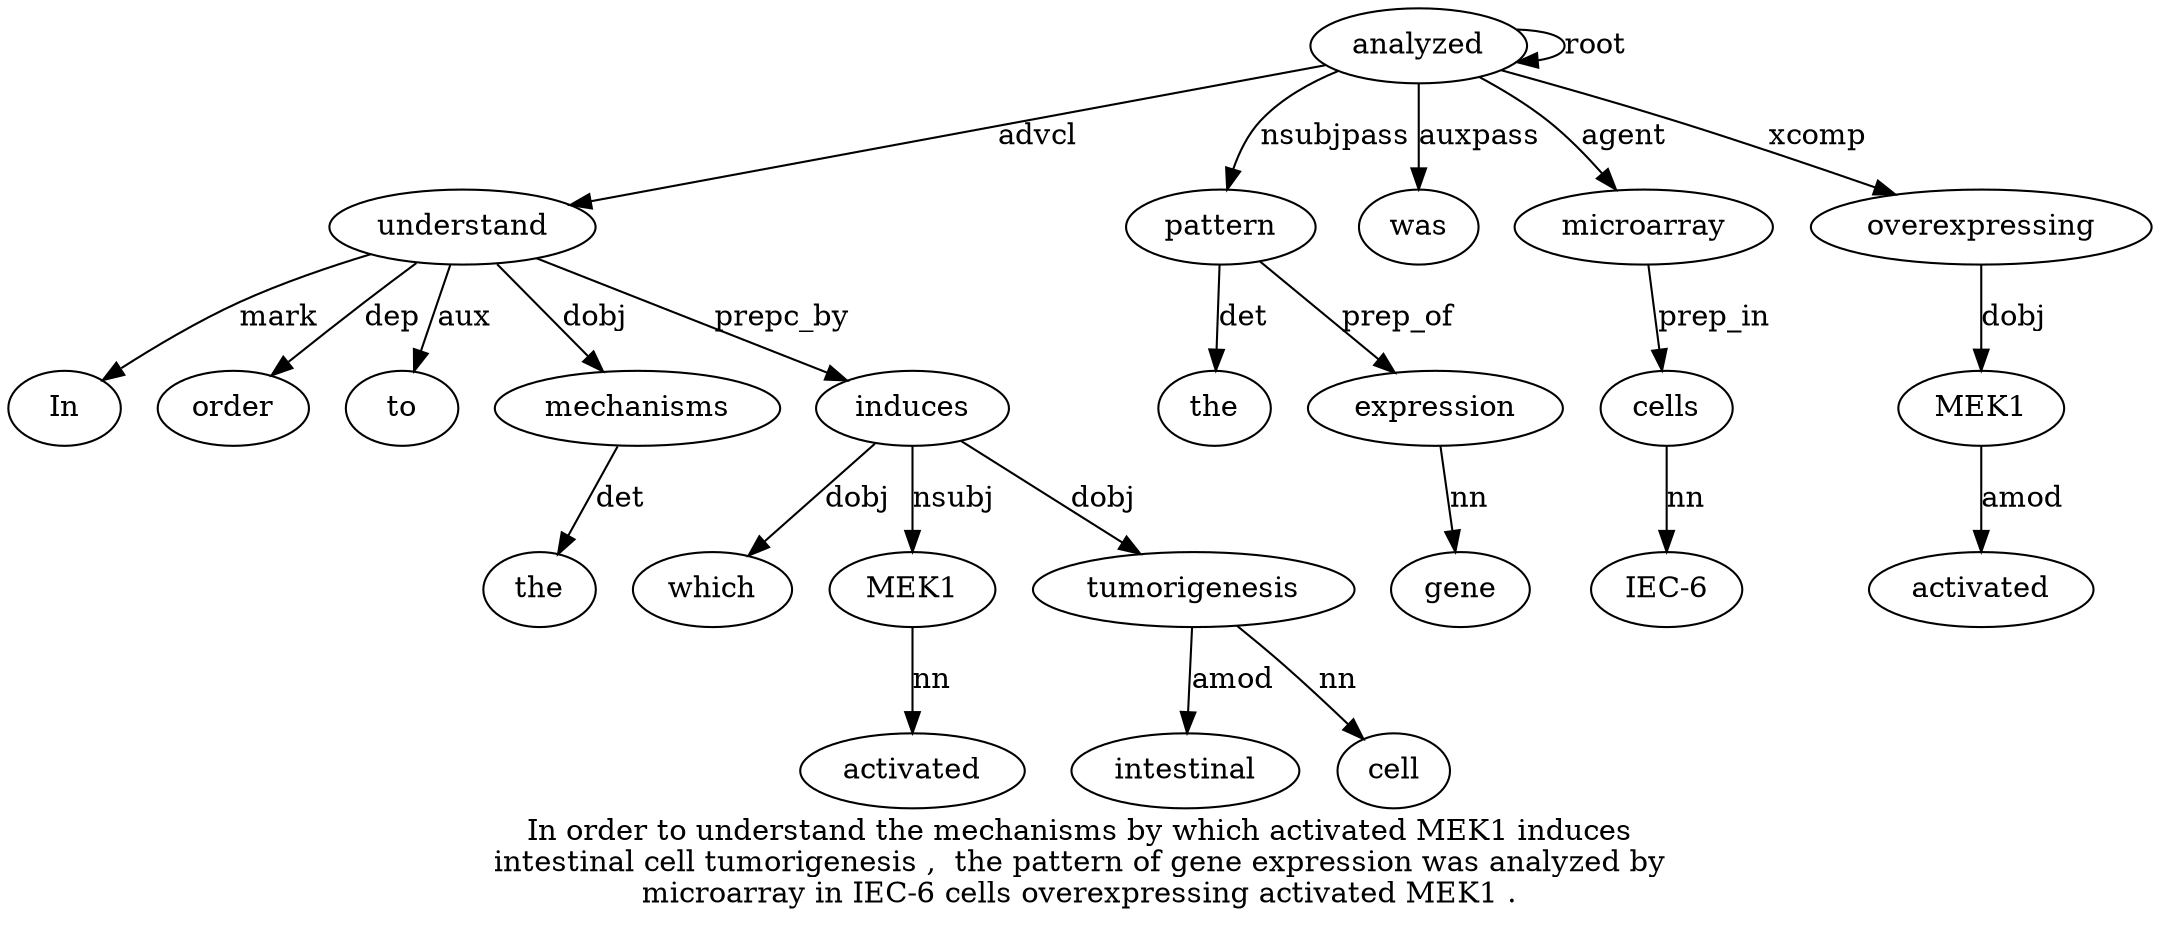 digraph "In order to understand the mechanisms by which activated MEK1 induces intestinal cell tumorigenesis ,  the pattern of gene expression was analyzed by microarray in IEC-6 cells overexpressing activated MEK1 ." {
label="In order to understand the mechanisms by which activated MEK1 induces
intestinal cell tumorigenesis ,  the pattern of gene expression was analyzed by
microarray in IEC-6 cells overexpressing activated MEK1 .";
understand4 [style=filled, fillcolor=white, label=understand];
In1 [style=filled, fillcolor=white, label=In];
understand4 -> In1  [label=mark];
order2 [style=filled, fillcolor=white, label=order];
understand4 -> order2  [label=dep];
to3 [style=filled, fillcolor=white, label=to];
understand4 -> to3  [label=aux];
analyzed22 [style=filled, fillcolor=white, label=analyzed];
analyzed22 -> understand4  [label=advcl];
mechanisms6 [style=filled, fillcolor=white, label=mechanisms];
the5 [style=filled, fillcolor=white, label=the];
mechanisms6 -> the5  [label=det];
understand4 -> mechanisms6  [label=dobj];
induces11 [style=filled, fillcolor=white, label=induces];
which8 [style=filled, fillcolor=white, label=which];
induces11 -> which8  [label=dobj];
MEK110 [style=filled, fillcolor=white, label=MEK1];
activated9 [style=filled, fillcolor=white, label=activated];
MEK110 -> activated9  [label=nn];
induces11 -> MEK110  [label=nsubj];
understand4 -> induces11  [label=prepc_by];
tumorigenesis14 [style=filled, fillcolor=white, label=tumorigenesis];
intestinal12 [style=filled, fillcolor=white, label=intestinal];
tumorigenesis14 -> intestinal12  [label=amod];
cell13 [style=filled, fillcolor=white, label=cell];
tumorigenesis14 -> cell13  [label=nn];
induces11 -> tumorigenesis14  [label=dobj];
pattern17 [style=filled, fillcolor=white, label=pattern];
the16 [style=filled, fillcolor=white, label=the];
pattern17 -> the16  [label=det];
analyzed22 -> pattern17  [label=nsubjpass];
expression20 [style=filled, fillcolor=white, label=expression];
gene19 [style=filled, fillcolor=white, label=gene];
expression20 -> gene19  [label=nn];
pattern17 -> expression20  [label=prep_of];
was21 [style=filled, fillcolor=white, label=was];
analyzed22 -> was21  [label=auxpass];
analyzed22 -> analyzed22  [label=root];
microarray24 [style=filled, fillcolor=white, label=microarray];
analyzed22 -> microarray24  [label=agent];
cells27 [style=filled, fillcolor=white, label=cells];
"IEC-62" [style=filled, fillcolor=white, label="IEC-6"];
cells27 -> "IEC-62"  [label=nn];
microarray24 -> cells27  [label=prep_in];
overexpressing28 [style=filled, fillcolor=white, label=overexpressing];
analyzed22 -> overexpressing28  [label=xcomp];
MEK130 [style=filled, fillcolor=white, label=MEK1];
activated29 [style=filled, fillcolor=white, label=activated];
MEK130 -> activated29  [label=amod];
overexpressing28 -> MEK130  [label=dobj];
}

